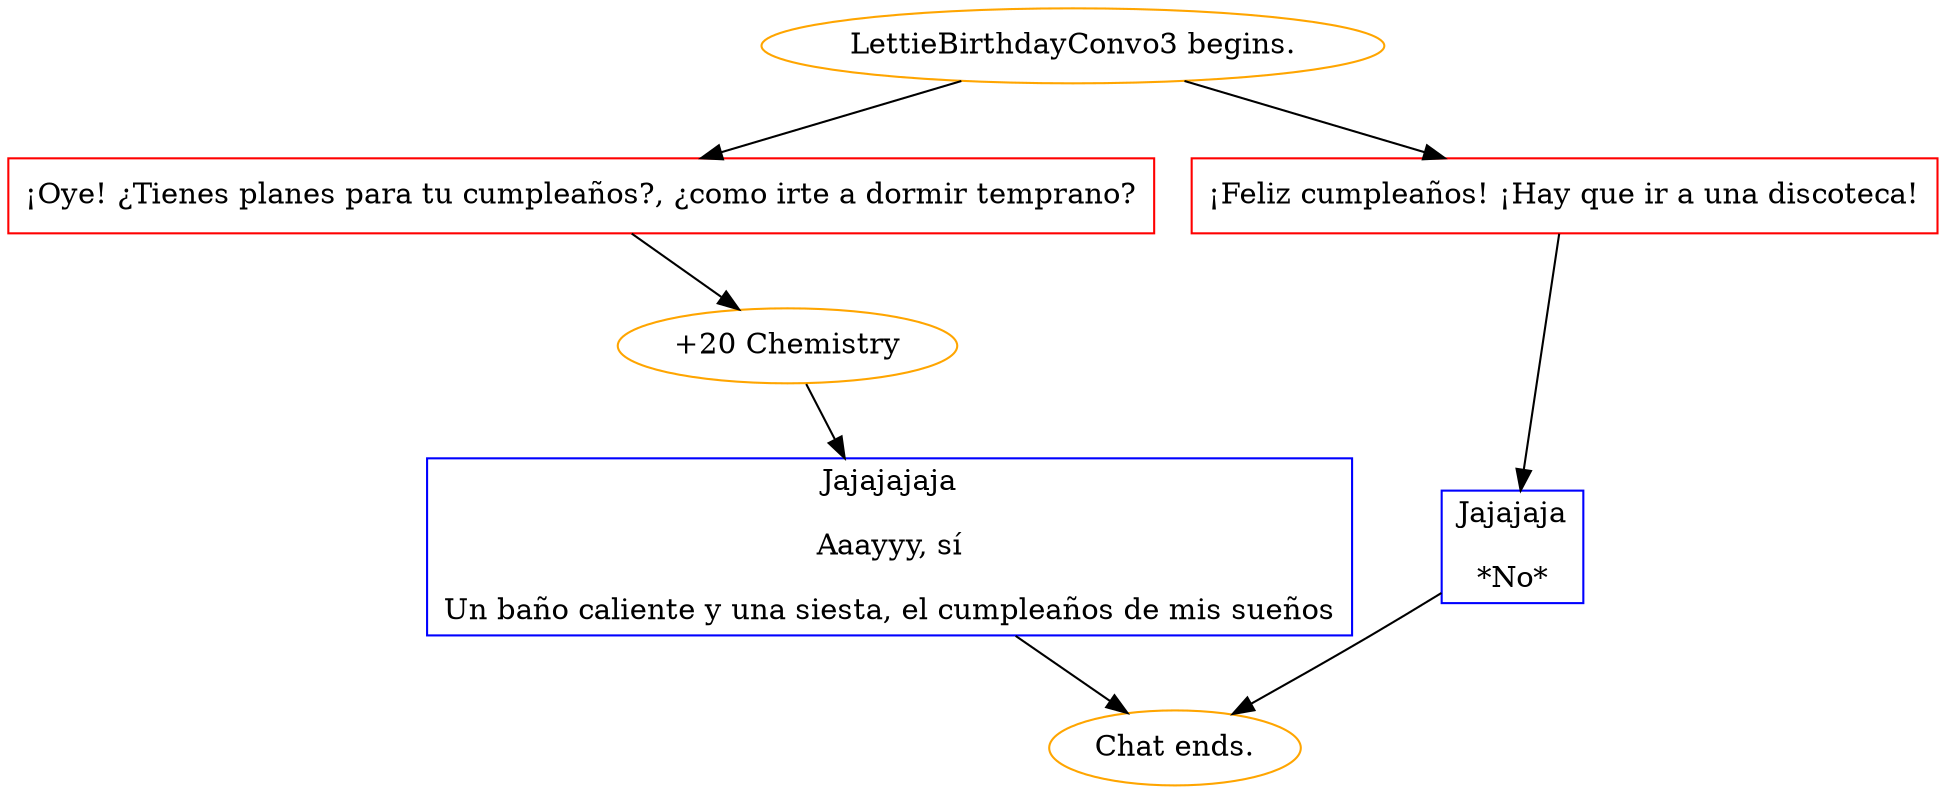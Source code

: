 digraph {
	"LettieBirthdayConvo3 begins." [color=orange];
		"LettieBirthdayConvo3 begins." -> j3694366769;
		"LettieBirthdayConvo3 begins." -> j1627453959;
	j3694366769 [label="¡Oye! ¿Tienes planes para tu cumpleaños?, ¿como irte a dormir temprano?",shape=box,color=red];
		j3694366769 -> j3985609414;
	j1627453959 [label="¡Feliz cumpleaños! ¡Hay que ir a una discoteca!",shape=box,color=red];
		j1627453959 -> j2679534540;
	j3985609414 [label="+20 Chemistry",color=orange];
		j3985609414 -> j919586925;
	j2679534540 [label="Jajajaja
*No*",shape=box,color=blue];
		j2679534540 -> "Chat ends.";
	j919586925 [label="Jajajajaja
Aaayyy, sí
Un baño caliente y una siesta, el cumpleaños de mis sueños",shape=box,color=blue];
		j919586925 -> "Chat ends.";
	"Chat ends." [color=orange];
}